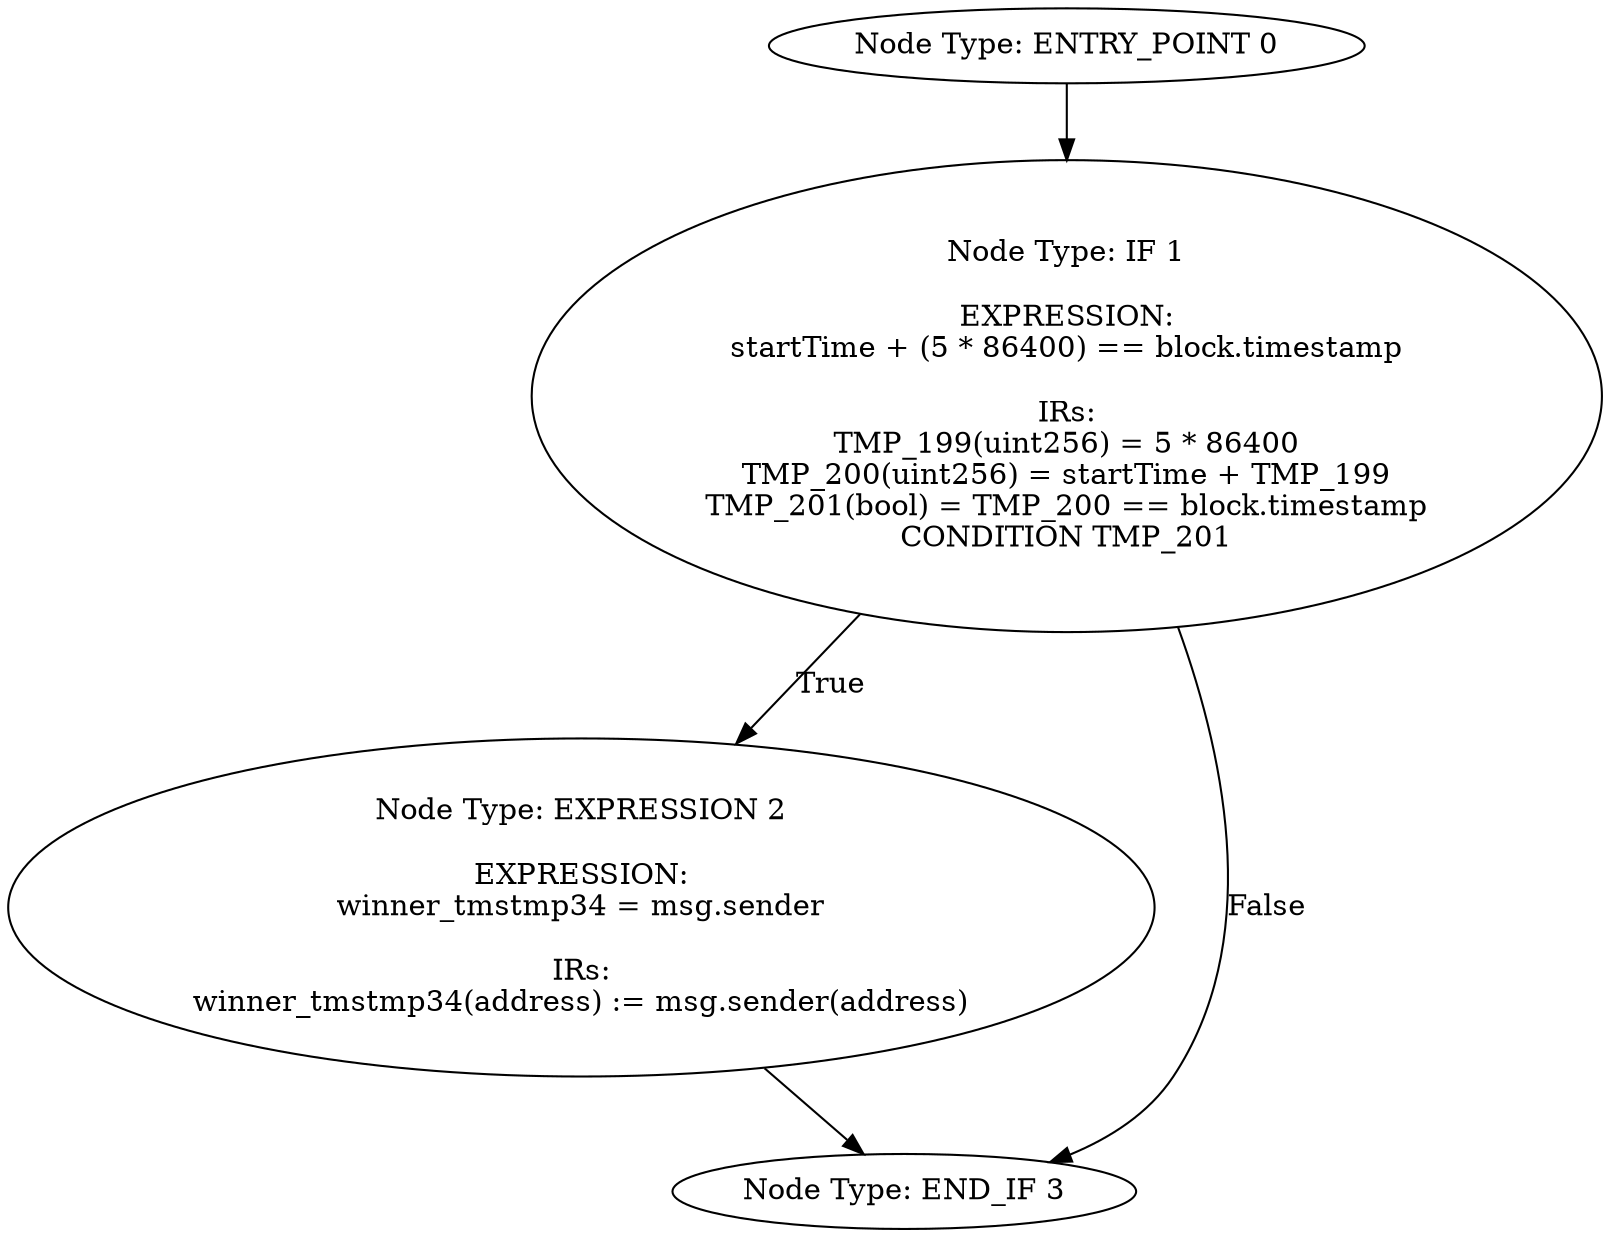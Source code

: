 digraph{
0[label="Node Type: ENTRY_POINT 0
"];
0->1;
1[label="Node Type: IF 1

EXPRESSION:
startTime + (5 * 86400) == block.timestamp

IRs:
TMP_199(uint256) = 5 * 86400
TMP_200(uint256) = startTime + TMP_199
TMP_201(bool) = TMP_200 == block.timestamp
CONDITION TMP_201"];
1->2[label="True"];
1->3[label="False"];
2[label="Node Type: EXPRESSION 2

EXPRESSION:
winner_tmstmp34 = msg.sender

IRs:
winner_tmstmp34(address) := msg.sender(address)"];
2->3;
3[label="Node Type: END_IF 3
"];
}

